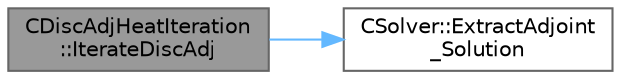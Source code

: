 digraph "CDiscAdjHeatIteration::IterateDiscAdj"
{
 // LATEX_PDF_SIZE
  bgcolor="transparent";
  edge [fontname=Helvetica,fontsize=10,labelfontname=Helvetica,labelfontsize=10];
  node [fontname=Helvetica,fontsize=10,shape=box,height=0.2,width=0.4];
  rankdir="LR";
  Node1 [id="Node000001",label="CDiscAdjHeatIteration\l::IterateDiscAdj",height=0.2,width=0.4,color="gray40", fillcolor="grey60", style="filled", fontcolor="black",tooltip="Perform a single iteration of the adjoint heat problem."];
  Node1 -> Node2 [id="edge1_Node000001_Node000002",color="steelblue1",style="solid",tooltip=" "];
  Node2 [id="Node000002",label="CSolver::ExtractAdjoint\l_Solution",height=0.2,width=0.4,color="grey40", fillcolor="white", style="filled",URL="$classCSolver.html#a3be1202dda79d28ce9a7ecd4f406cdac",tooltip="A virtual member."];
}
